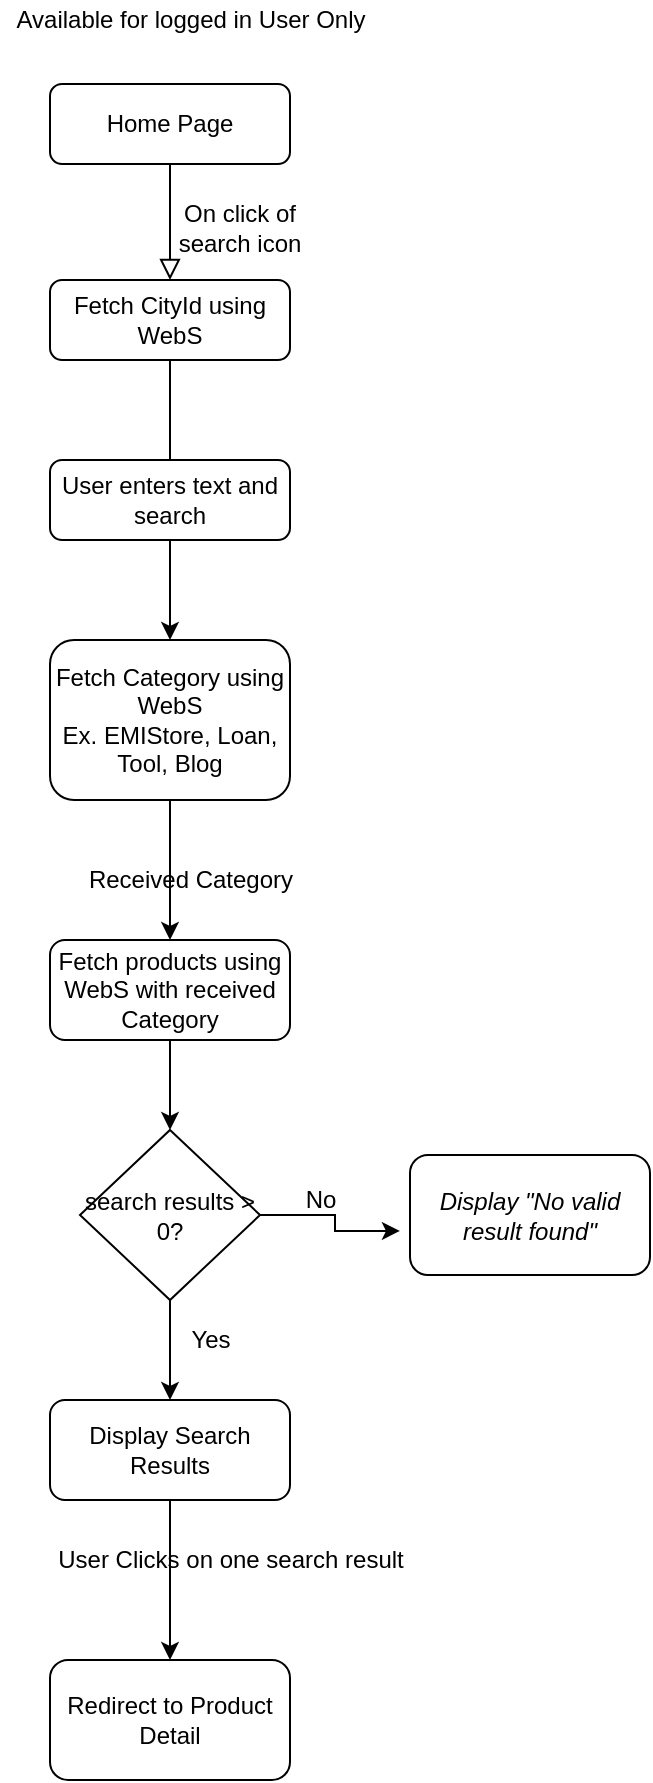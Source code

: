 <mxfile version="13.7.7" type="github">
  <diagram id="C5RBs43oDa-KdzZeNtuy" name="Page-1">
    <mxGraphModel dx="946" dy="545" grid="1" gridSize="10" guides="1" tooltips="1" connect="1" arrows="1" fold="1" page="1" pageScale="1" pageWidth="827" pageHeight="1169" math="0" shadow="0">
      <root>
        <mxCell id="WIyWlLk6GJQsqaUBKTNV-0" />
        <mxCell id="WIyWlLk6GJQsqaUBKTNV-1" parent="WIyWlLk6GJQsqaUBKTNV-0" />
        <mxCell id="WIyWlLk6GJQsqaUBKTNV-2" value="" style="rounded=0;html=1;jettySize=auto;orthogonalLoop=1;fontSize=11;endArrow=block;endFill=0;endSize=8;strokeWidth=1;shadow=0;labelBackgroundColor=none;edgeStyle=orthogonalEdgeStyle;entryX=0.5;entryY=0;entryDx=0;entryDy=0;" parent="WIyWlLk6GJQsqaUBKTNV-1" source="WIyWlLk6GJQsqaUBKTNV-3" target="WIyWlLk6GJQsqaUBKTNV-7" edge="1">
          <mxGeometry relative="1" as="geometry">
            <mxPoint x="220" y="170" as="targetPoint" />
          </mxGeometry>
        </mxCell>
        <mxCell id="WIyWlLk6GJQsqaUBKTNV-3" value="Home Page" style="rounded=1;whiteSpace=wrap;html=1;fontSize=12;glass=0;strokeWidth=1;shadow=0;" parent="WIyWlLk6GJQsqaUBKTNV-1" vertex="1">
          <mxGeometry x="160" y="62" width="120" height="40" as="geometry" />
        </mxCell>
        <mxCell id="WIyWlLk6GJQsqaUBKTNV-4" value="" style="rounded=0;html=1;jettySize=auto;orthogonalLoop=1;fontSize=11;endArrow=block;endFill=0;endSize=8;strokeWidth=1;shadow=0;labelBackgroundColor=none;edgeStyle=orthogonalEdgeStyle;" parent="WIyWlLk6GJQsqaUBKTNV-1" source="WIyWlLk6GJQsqaUBKTNV-7" edge="1">
          <mxGeometry y="20" relative="1" as="geometry">
            <mxPoint as="offset" />
            <mxPoint x="220" y="250" as="sourcePoint" />
            <mxPoint x="220" y="290" as="targetPoint" />
          </mxGeometry>
        </mxCell>
        <mxCell id="WIyWlLk6GJQsqaUBKTNV-7" value="Fetch CityId using WebS" style="rounded=1;whiteSpace=wrap;html=1;fontSize=12;glass=0;strokeWidth=1;shadow=0;" parent="WIyWlLk6GJQsqaUBKTNV-1" vertex="1">
          <mxGeometry x="160" y="160" width="120" height="40" as="geometry" />
        </mxCell>
        <mxCell id="UkjMmI0Ua22GlYsPPQSH-4" style="edgeStyle=orthogonalEdgeStyle;rounded=0;orthogonalLoop=1;jettySize=auto;html=1;entryX=0.5;entryY=0;entryDx=0;entryDy=0;" edge="1" parent="WIyWlLk6GJQsqaUBKTNV-1" source="WIyWlLk6GJQsqaUBKTNV-11" target="UkjMmI0Ua22GlYsPPQSH-5">
          <mxGeometry relative="1" as="geometry">
            <mxPoint x="220" y="510" as="targetPoint" />
          </mxGeometry>
        </mxCell>
        <mxCell id="WIyWlLk6GJQsqaUBKTNV-11" value="Fetch Category using WebS&lt;br&gt;Ex.&amp;nbsp;&lt;span&gt;EMIStore, Loan, Tool, Blog&lt;/span&gt;" style="rounded=1;whiteSpace=wrap;html=1;fontSize=12;glass=0;strokeWidth=1;shadow=0;" parent="WIyWlLk6GJQsqaUBKTNV-1" vertex="1">
          <mxGeometry x="160" y="340" width="120" height="80" as="geometry" />
        </mxCell>
        <mxCell id="UkjMmI0Ua22GlYsPPQSH-3" style="edgeStyle=orthogonalEdgeStyle;rounded=0;orthogonalLoop=1;jettySize=auto;html=1;entryX=0.5;entryY=0;entryDx=0;entryDy=0;" edge="1" parent="WIyWlLk6GJQsqaUBKTNV-1" source="WIyWlLk6GJQsqaUBKTNV-12" target="WIyWlLk6GJQsqaUBKTNV-11">
          <mxGeometry relative="1" as="geometry" />
        </mxCell>
        <mxCell id="WIyWlLk6GJQsqaUBKTNV-12" value="User enters text and search" style="rounded=1;whiteSpace=wrap;html=1;fontSize=12;glass=0;strokeWidth=1;shadow=0;" parent="WIyWlLk6GJQsqaUBKTNV-1" vertex="1">
          <mxGeometry x="160" y="250" width="120" height="40" as="geometry" />
        </mxCell>
        <mxCell id="UkjMmI0Ua22GlYsPPQSH-1" value="Available for logged in User Only" style="text;html=1;align=center;verticalAlign=middle;resizable=0;points=[];autosize=1;" vertex="1" parent="WIyWlLk6GJQsqaUBKTNV-1">
          <mxGeometry x="135" y="20" width="190" height="20" as="geometry" />
        </mxCell>
        <mxCell id="UkjMmI0Ua22GlYsPPQSH-2" value="On click of search icon" style="text;html=1;strokeColor=none;fillColor=none;align=center;verticalAlign=middle;whiteSpace=wrap;rounded=0;" vertex="1" parent="WIyWlLk6GJQsqaUBKTNV-1">
          <mxGeometry x="220" y="114" width="70" height="40" as="geometry" />
        </mxCell>
        <mxCell id="UkjMmI0Ua22GlYsPPQSH-9" style="edgeStyle=orthogonalEdgeStyle;rounded=0;orthogonalLoop=1;jettySize=auto;html=1;exitX=0.5;exitY=1;exitDx=0;exitDy=0;entryX=0.5;entryY=0;entryDx=0;entryDy=0;" edge="1" parent="WIyWlLk6GJQsqaUBKTNV-1" source="UkjMmI0Ua22GlYsPPQSH-5" target="UkjMmI0Ua22GlYsPPQSH-8">
          <mxGeometry relative="1" as="geometry" />
        </mxCell>
        <mxCell id="UkjMmI0Ua22GlYsPPQSH-5" value="Fetch products using WebS with received Category" style="rounded=1;whiteSpace=wrap;html=1;" vertex="1" parent="WIyWlLk6GJQsqaUBKTNV-1">
          <mxGeometry x="160" y="490" width="120" height="50" as="geometry" />
        </mxCell>
        <mxCell id="UkjMmI0Ua22GlYsPPQSH-6" value="Received Category" style="text;html=1;align=center;verticalAlign=middle;resizable=0;points=[];autosize=1;" vertex="1" parent="WIyWlLk6GJQsqaUBKTNV-1">
          <mxGeometry x="170" y="450" width="120" height="20" as="geometry" />
        </mxCell>
        <mxCell id="UkjMmI0Ua22GlYsPPQSH-11" style="edgeStyle=orthogonalEdgeStyle;rounded=0;orthogonalLoop=1;jettySize=auto;html=1;exitX=0.5;exitY=1;exitDx=0;exitDy=0;entryX=0.5;entryY=0;entryDx=0;entryDy=0;" edge="1" parent="WIyWlLk6GJQsqaUBKTNV-1" source="UkjMmI0Ua22GlYsPPQSH-8" target="UkjMmI0Ua22GlYsPPQSH-10">
          <mxGeometry relative="1" as="geometry" />
        </mxCell>
        <mxCell id="UkjMmI0Ua22GlYsPPQSH-13" style="edgeStyle=orthogonalEdgeStyle;rounded=0;orthogonalLoop=1;jettySize=auto;html=1;exitX=1;exitY=0.5;exitDx=0;exitDy=0;entryX=-0.042;entryY=0.633;entryDx=0;entryDy=0;entryPerimeter=0;" edge="1" parent="WIyWlLk6GJQsqaUBKTNV-1" source="UkjMmI0Ua22GlYsPPQSH-8" target="UkjMmI0Ua22GlYsPPQSH-12">
          <mxGeometry relative="1" as="geometry" />
        </mxCell>
        <mxCell id="UkjMmI0Ua22GlYsPPQSH-8" value="search results &amp;gt; 0?" style="rhombus;whiteSpace=wrap;html=1;" vertex="1" parent="WIyWlLk6GJQsqaUBKTNV-1">
          <mxGeometry x="175" y="585" width="90" height="85" as="geometry" />
        </mxCell>
        <mxCell id="UkjMmI0Ua22GlYsPPQSH-18" style="edgeStyle=orthogonalEdgeStyle;rounded=0;orthogonalLoop=1;jettySize=auto;html=1;entryX=0.5;entryY=0;entryDx=0;entryDy=0;" edge="1" parent="WIyWlLk6GJQsqaUBKTNV-1" source="UkjMmI0Ua22GlYsPPQSH-10" target="UkjMmI0Ua22GlYsPPQSH-17">
          <mxGeometry relative="1" as="geometry" />
        </mxCell>
        <mxCell id="UkjMmI0Ua22GlYsPPQSH-10" value="Display Search Results" style="rounded=1;whiteSpace=wrap;html=1;" vertex="1" parent="WIyWlLk6GJQsqaUBKTNV-1">
          <mxGeometry x="160" y="720" width="120" height="50" as="geometry" />
        </mxCell>
        <mxCell id="UkjMmI0Ua22GlYsPPQSH-12" value="&lt;em&gt;Display &quot;No valid result found&quot;&lt;/em&gt;" style="rounded=1;whiteSpace=wrap;html=1;" vertex="1" parent="WIyWlLk6GJQsqaUBKTNV-1">
          <mxGeometry x="340" y="597.5" width="120" height="60" as="geometry" />
        </mxCell>
        <mxCell id="UkjMmI0Ua22GlYsPPQSH-15" value="Yes" style="text;html=1;align=center;verticalAlign=middle;resizable=0;points=[];autosize=1;" vertex="1" parent="WIyWlLk6GJQsqaUBKTNV-1">
          <mxGeometry x="220" y="680" width="40" height="20" as="geometry" />
        </mxCell>
        <mxCell id="UkjMmI0Ua22GlYsPPQSH-16" value="No" style="text;html=1;align=center;verticalAlign=middle;resizable=0;points=[];autosize=1;" vertex="1" parent="WIyWlLk6GJQsqaUBKTNV-1">
          <mxGeometry x="280" y="610" width="30" height="20" as="geometry" />
        </mxCell>
        <mxCell id="UkjMmI0Ua22GlYsPPQSH-17" value="Redirect to Product Detail" style="rounded=1;whiteSpace=wrap;html=1;" vertex="1" parent="WIyWlLk6GJQsqaUBKTNV-1">
          <mxGeometry x="160" y="850" width="120" height="60" as="geometry" />
        </mxCell>
        <mxCell id="UkjMmI0Ua22GlYsPPQSH-19" value="User Clicks on one search result" style="text;html=1;align=center;verticalAlign=middle;resizable=0;points=[];autosize=1;" vertex="1" parent="WIyWlLk6GJQsqaUBKTNV-1">
          <mxGeometry x="155" y="790" width="190" height="20" as="geometry" />
        </mxCell>
      </root>
    </mxGraphModel>
  </diagram>
</mxfile>
